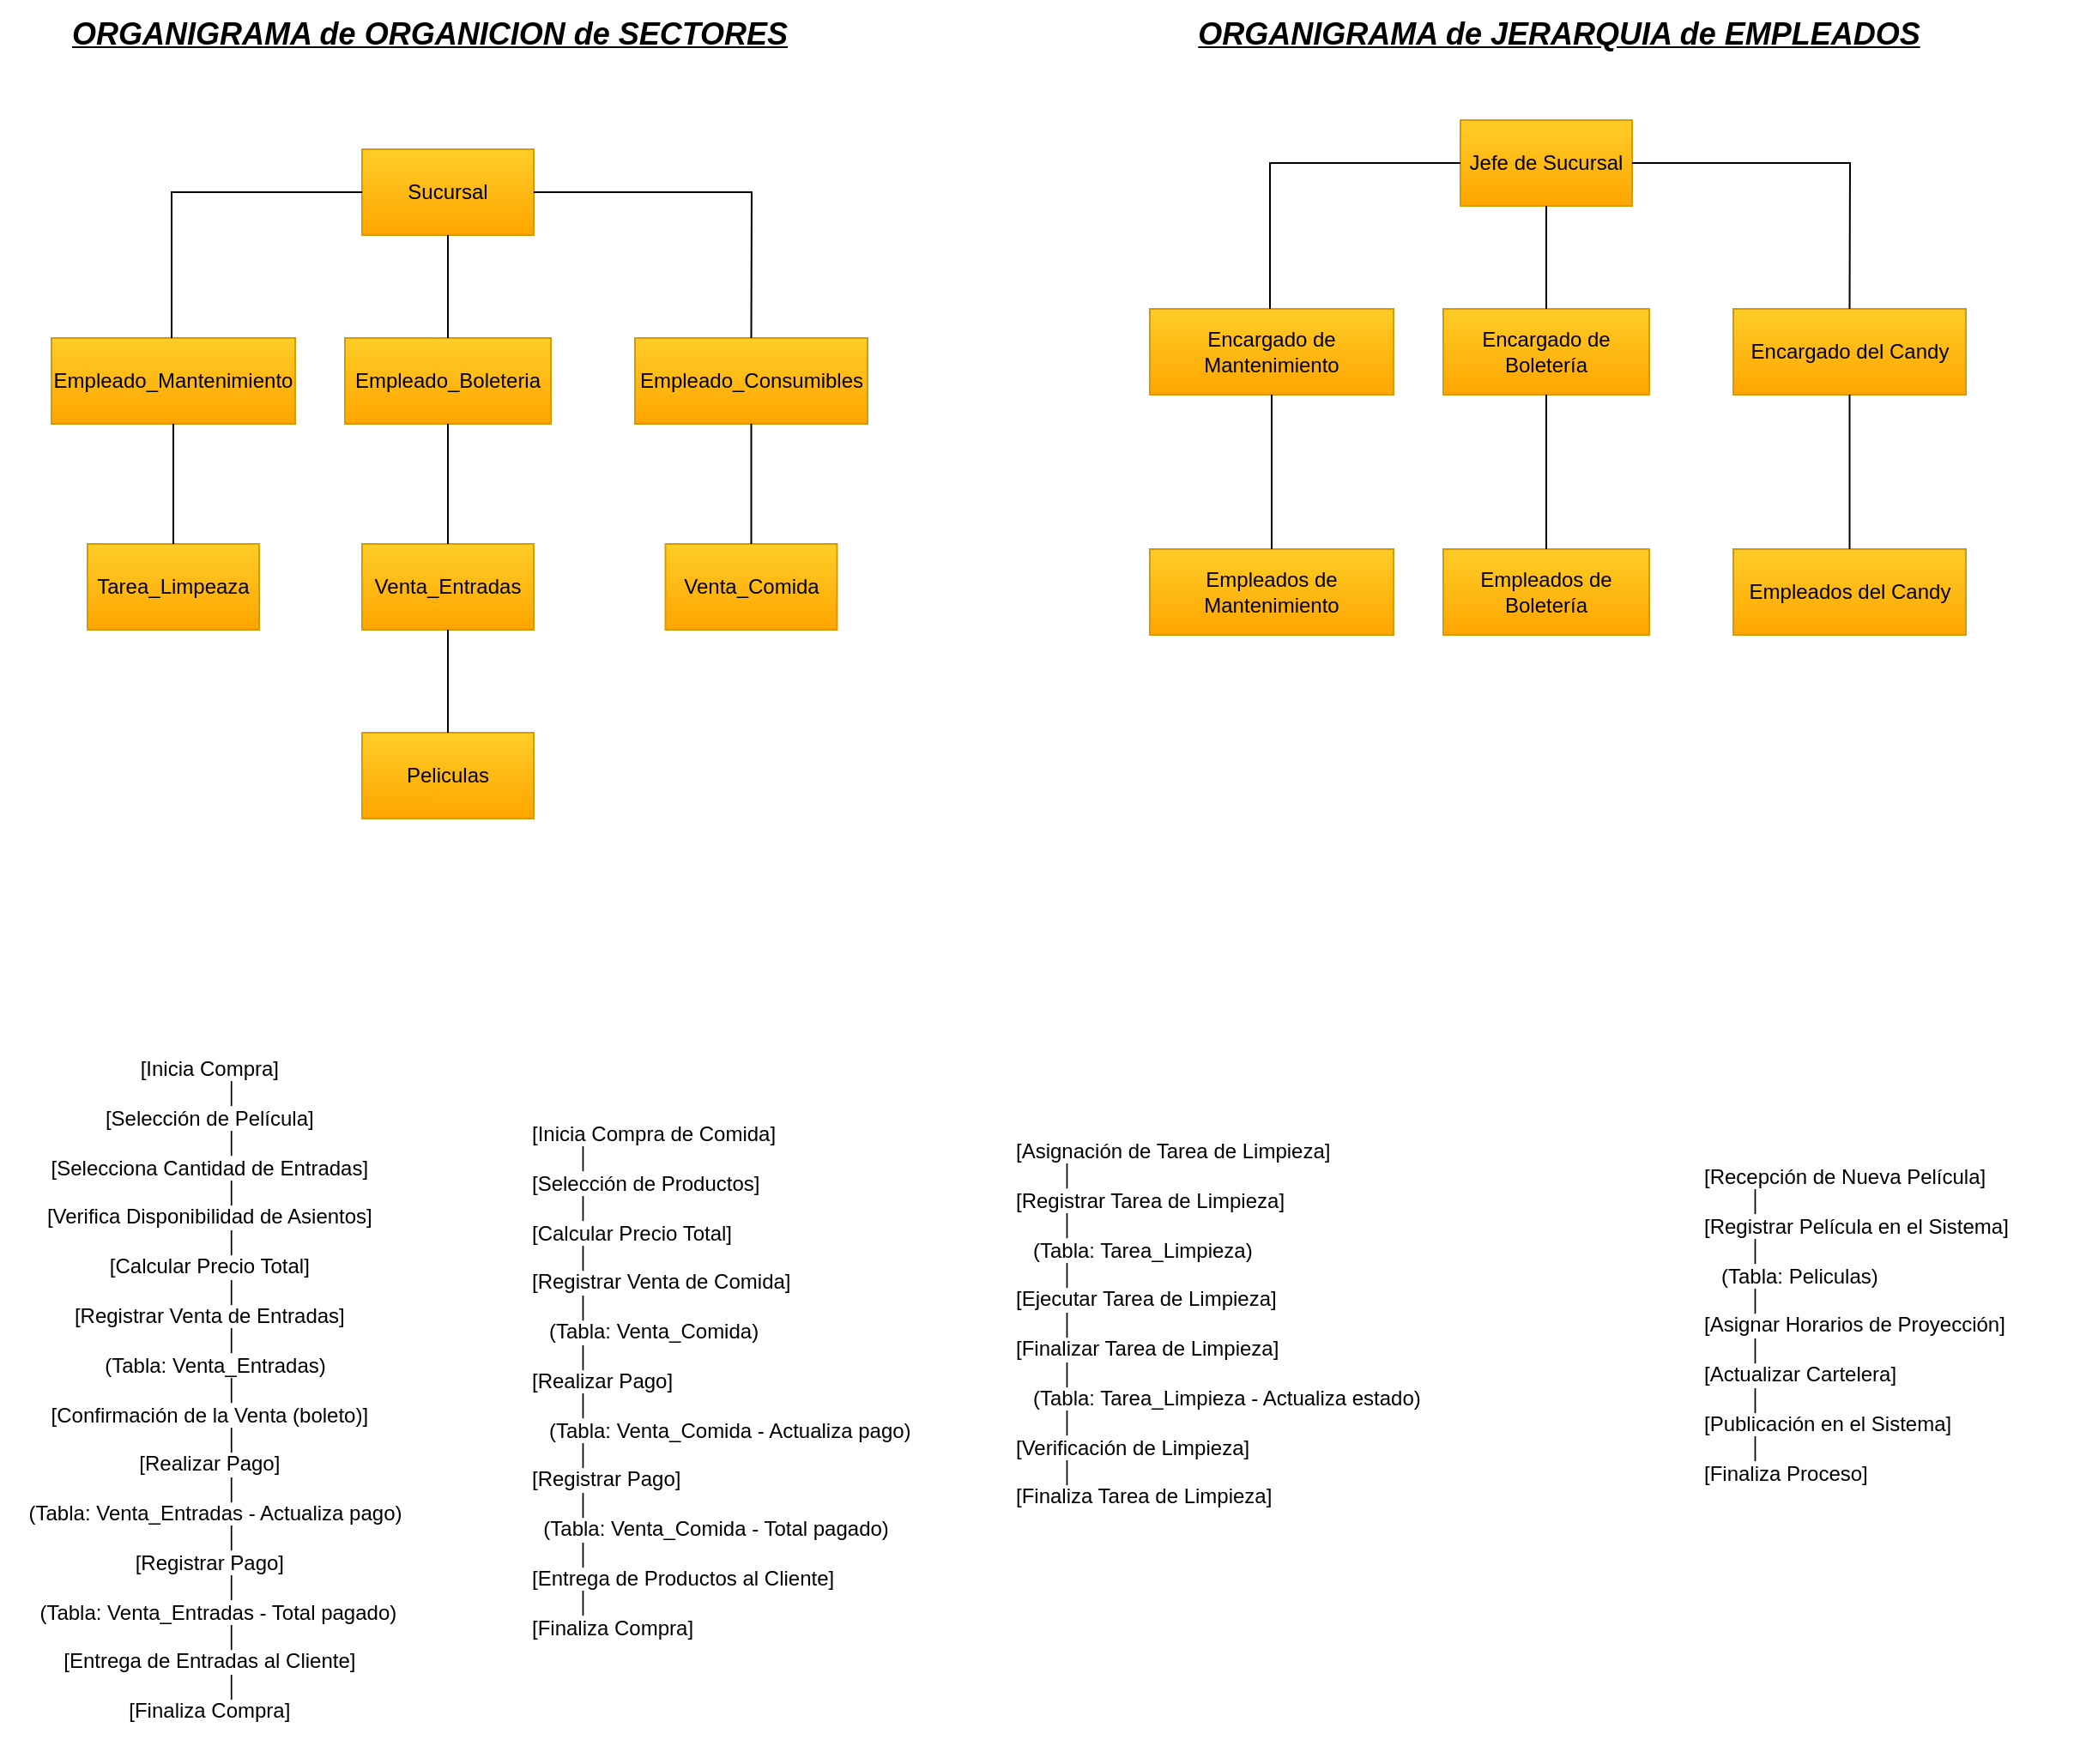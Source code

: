 <mxfile version="24.8.4">
  <diagram name="Página-1" id="1JRPIV7WGd91sIn-pRir">
    <mxGraphModel dx="994" dy="564" grid="1" gridSize="10" guides="1" tooltips="1" connect="1" arrows="1" fold="1" page="1" pageScale="1" pageWidth="827" pageHeight="1169" math="0" shadow="0">
      <root>
        <mxCell id="0" />
        <mxCell id="1" parent="0" />
        <mxCell id="mKxBOqEnbxrsm3muFIDF-4" value="Empleado_Boleteria" style="rounded=0;whiteSpace=wrap;html=1;fillColor=#ffcd28;gradientColor=#ffa500;strokeColor=#d79b00;" vertex="1" parent="1">
          <mxGeometry x="231" y="430" width="120" height="50" as="geometry" />
        </mxCell>
        <mxCell id="mKxBOqEnbxrsm3muFIDF-5" value="Sucursal" style="rounded=0;whiteSpace=wrap;html=1;fillColor=#ffcd28;gradientColor=#ffa500;strokeColor=#d79b00;" vertex="1" parent="1">
          <mxGeometry x="241" y="320" width="100" height="50" as="geometry" />
        </mxCell>
        <mxCell id="mKxBOqEnbxrsm3muFIDF-6" value="Empleado_Consumibles" style="rounded=0;whiteSpace=wrap;html=1;fillColor=#ffcd28;gradientColor=#ffa500;strokeColor=#d79b00;" vertex="1" parent="1">
          <mxGeometry x="400" y="430" width="135.5" height="50" as="geometry" />
        </mxCell>
        <mxCell id="mKxBOqEnbxrsm3muFIDF-7" value="Empleado_Mantenimiento" style="rounded=0;whiteSpace=wrap;html=1;fillColor=#ffcd28;gradientColor=#ffa500;strokeColor=#d79b00;" vertex="1" parent="1">
          <mxGeometry x="60" y="430" width="142" height="50" as="geometry" />
        </mxCell>
        <mxCell id="mKxBOqEnbxrsm3muFIDF-9" value="Venta_Comida" style="rounded=0;whiteSpace=wrap;html=1;fillColor=#ffcd28;gradientColor=#ffa500;strokeColor=#d79b00;" vertex="1" parent="1">
          <mxGeometry x="417.75" y="550" width="100" height="50" as="geometry" />
        </mxCell>
        <mxCell id="mKxBOqEnbxrsm3muFIDF-10" value="Venta_Entradas" style="rounded=0;whiteSpace=wrap;html=1;fillColor=#ffcd28;gradientColor=#ffa500;strokeColor=#d79b00;" vertex="1" parent="1">
          <mxGeometry x="241" y="550" width="100" height="50" as="geometry" />
        </mxCell>
        <mxCell id="mKxBOqEnbxrsm3muFIDF-11" value="Tarea_Limpeaza" style="rounded=0;whiteSpace=wrap;html=1;fillColor=#ffcd28;gradientColor=#ffa500;strokeColor=#d79b00;" vertex="1" parent="1">
          <mxGeometry x="81" y="550" width="100" height="50" as="geometry" />
        </mxCell>
        <mxCell id="mKxBOqEnbxrsm3muFIDF-12" value="Peliculas" style="rounded=0;whiteSpace=wrap;html=1;fillColor=#ffcd28;gradientColor=#ffa500;strokeColor=#d79b00;" vertex="1" parent="1">
          <mxGeometry x="241" y="660" width="100" height="50" as="geometry" />
        </mxCell>
        <mxCell id="mKxBOqEnbxrsm3muFIDF-18" value="" style="endArrow=none;html=1;rounded=0;entryX=0;entryY=0.5;entryDx=0;entryDy=0;" edge="1" parent="1" target="mKxBOqEnbxrsm3muFIDF-5">
          <mxGeometry width="50" height="50" relative="1" as="geometry">
            <mxPoint x="130" y="430" as="sourcePoint" />
            <mxPoint x="170" y="320" as="targetPoint" />
            <Array as="points">
              <mxPoint x="130" y="345" />
            </Array>
          </mxGeometry>
        </mxCell>
        <mxCell id="mKxBOqEnbxrsm3muFIDF-19" value="" style="endArrow=none;html=1;rounded=0;entryX=1;entryY=0.5;entryDx=0;entryDy=0;exitX=0.5;exitY=0;exitDx=0;exitDy=0;" edge="1" parent="1" source="mKxBOqEnbxrsm3muFIDF-6" target="mKxBOqEnbxrsm3muFIDF-5">
          <mxGeometry width="50" height="50" relative="1" as="geometry">
            <mxPoint x="460" y="400" as="sourcePoint" />
            <mxPoint x="510" y="350" as="targetPoint" />
            <Array as="points">
              <mxPoint x="468" y="345" />
            </Array>
          </mxGeometry>
        </mxCell>
        <mxCell id="mKxBOqEnbxrsm3muFIDF-20" value="" style="endArrow=none;html=1;rounded=0;entryX=0.5;entryY=1;entryDx=0;entryDy=0;exitX=0.5;exitY=0;exitDx=0;exitDy=0;" edge="1" parent="1" source="mKxBOqEnbxrsm3muFIDF-4" target="mKxBOqEnbxrsm3muFIDF-5">
          <mxGeometry width="50" height="50" relative="1" as="geometry">
            <mxPoint x="180" y="580" as="sourcePoint" />
            <mxPoint x="230" y="530" as="targetPoint" />
          </mxGeometry>
        </mxCell>
        <mxCell id="mKxBOqEnbxrsm3muFIDF-21" value="" style="endArrow=none;html=1;rounded=0;entryX=0.5;entryY=1;entryDx=0;entryDy=0;exitX=0.5;exitY=0;exitDx=0;exitDy=0;" edge="1" parent="1" source="mKxBOqEnbxrsm3muFIDF-11" target="mKxBOqEnbxrsm3muFIDF-7">
          <mxGeometry width="50" height="50" relative="1" as="geometry">
            <mxPoint x="40" y="570" as="sourcePoint" />
            <mxPoint x="90" y="520" as="targetPoint" />
          </mxGeometry>
        </mxCell>
        <mxCell id="mKxBOqEnbxrsm3muFIDF-22" value="" style="endArrow=none;html=1;rounded=0;entryX=0.5;entryY=1;entryDx=0;entryDy=0;exitX=0.5;exitY=0;exitDx=0;exitDy=0;" edge="1" parent="1" source="mKxBOqEnbxrsm3muFIDF-10" target="mKxBOqEnbxrsm3muFIDF-4">
          <mxGeometry width="50" height="50" relative="1" as="geometry">
            <mxPoint x="160" y="700" as="sourcePoint" />
            <mxPoint x="210" y="650" as="targetPoint" />
          </mxGeometry>
        </mxCell>
        <mxCell id="mKxBOqEnbxrsm3muFIDF-23" value="" style="endArrow=none;html=1;rounded=0;entryX=0.5;entryY=1;entryDx=0;entryDy=0;exitX=0.5;exitY=0;exitDx=0;exitDy=0;" edge="1" parent="1" source="mKxBOqEnbxrsm3muFIDF-9" target="mKxBOqEnbxrsm3muFIDF-6">
          <mxGeometry width="50" height="50" relative="1" as="geometry">
            <mxPoint x="380" y="570" as="sourcePoint" />
            <mxPoint x="430" y="520" as="targetPoint" />
          </mxGeometry>
        </mxCell>
        <mxCell id="mKxBOqEnbxrsm3muFIDF-24" value="" style="endArrow=none;html=1;rounded=0;entryX=0.5;entryY=1;entryDx=0;entryDy=0;exitX=0.5;exitY=0;exitDx=0;exitDy=0;" edge="1" parent="1" source="mKxBOqEnbxrsm3muFIDF-12" target="mKxBOqEnbxrsm3muFIDF-10">
          <mxGeometry width="50" height="50" relative="1" as="geometry">
            <mxPoint x="90" y="710" as="sourcePoint" />
            <mxPoint x="140" y="660" as="targetPoint" />
          </mxGeometry>
        </mxCell>
        <mxCell id="mKxBOqEnbxrsm3muFIDF-25" value="Encargado de Boletería" style="rounded=0;whiteSpace=wrap;html=1;fillColor=#ffcd28;gradientColor=#ffa500;strokeColor=#d79b00;" vertex="1" parent="1">
          <mxGeometry x="871" y="413" width="120" height="50" as="geometry" />
        </mxCell>
        <mxCell id="mKxBOqEnbxrsm3muFIDF-26" value="Jefe de Sucursal" style="rounded=0;whiteSpace=wrap;html=1;fillColor=#ffcd28;gradientColor=#ffa500;strokeColor=#d79b00;" vertex="1" parent="1">
          <mxGeometry x="881" y="303" width="100" height="50" as="geometry" />
        </mxCell>
        <mxCell id="mKxBOqEnbxrsm3muFIDF-27" value="Encargado del Candy" style="rounded=0;whiteSpace=wrap;html=1;fillColor=#ffcd28;gradientColor=#ffa500;strokeColor=#d79b00;" vertex="1" parent="1">
          <mxGeometry x="1040" y="413" width="135.5" height="50" as="geometry" />
        </mxCell>
        <mxCell id="mKxBOqEnbxrsm3muFIDF-28" value="Encargado de Mantenimiento" style="rounded=0;whiteSpace=wrap;html=1;fillColor=#ffcd28;gradientColor=#ffa500;strokeColor=#d79b00;" vertex="1" parent="1">
          <mxGeometry x="700" y="413" width="142" height="50" as="geometry" />
        </mxCell>
        <mxCell id="mKxBOqEnbxrsm3muFIDF-29" value="" style="endArrow=none;html=1;rounded=0;entryX=0;entryY=0.5;entryDx=0;entryDy=0;" edge="1" parent="1" target="mKxBOqEnbxrsm3muFIDF-26">
          <mxGeometry width="50" height="50" relative="1" as="geometry">
            <mxPoint x="770" y="413" as="sourcePoint" />
            <mxPoint x="810" y="303" as="targetPoint" />
            <Array as="points">
              <mxPoint x="770" y="328" />
            </Array>
          </mxGeometry>
        </mxCell>
        <mxCell id="mKxBOqEnbxrsm3muFIDF-30" value="" style="endArrow=none;html=1;rounded=0;entryX=1;entryY=0.5;entryDx=0;entryDy=0;exitX=0.5;exitY=0;exitDx=0;exitDy=0;" edge="1" parent="1" source="mKxBOqEnbxrsm3muFIDF-27" target="mKxBOqEnbxrsm3muFIDF-26">
          <mxGeometry width="50" height="50" relative="1" as="geometry">
            <mxPoint x="1100" y="383" as="sourcePoint" />
            <mxPoint x="1150" y="333" as="targetPoint" />
            <Array as="points">
              <mxPoint x="1108" y="328" />
            </Array>
          </mxGeometry>
        </mxCell>
        <mxCell id="mKxBOqEnbxrsm3muFIDF-31" value="" style="endArrow=none;html=1;rounded=0;entryX=0.5;entryY=1;entryDx=0;entryDy=0;exitX=0.5;exitY=0;exitDx=0;exitDy=0;" edge="1" parent="1" source="mKxBOqEnbxrsm3muFIDF-25" target="mKxBOqEnbxrsm3muFIDF-26">
          <mxGeometry width="50" height="50" relative="1" as="geometry">
            <mxPoint x="820" y="563" as="sourcePoint" />
            <mxPoint x="870" y="513" as="targetPoint" />
          </mxGeometry>
        </mxCell>
        <mxCell id="mKxBOqEnbxrsm3muFIDF-32" value="&lt;font style=&quot;font-size: 18px;&quot;&gt;&lt;b&gt;&lt;i&gt;&lt;u&gt;ORGANIGRAMA de ORGANICION de SECTORES&lt;/u&gt;&lt;/i&gt;&lt;/b&gt;&lt;/font&gt;" style="text;html=1;align=center;verticalAlign=middle;resizable=0;points=[];autosize=1;strokeColor=none;fillColor=none;" vertex="1" parent="1">
          <mxGeometry x="60" y="233" width="440" height="40" as="geometry" />
        </mxCell>
        <mxCell id="mKxBOqEnbxrsm3muFIDF-33" value="&lt;font style=&quot;font-size: 18px;&quot;&gt;&lt;b&gt;&lt;i&gt;&lt;u&gt;ORGANIGRAMA de JERARQUIA de EMPLEADOS&lt;/u&gt;&lt;/i&gt;&lt;/b&gt;&lt;/font&gt;" style="text;html=1;align=center;verticalAlign=middle;resizable=0;points=[];autosize=1;strokeColor=none;fillColor=none;" vertex="1" parent="1">
          <mxGeometry x="717.75" y="233" width="440" height="40" as="geometry" />
        </mxCell>
        <mxCell id="mKxBOqEnbxrsm3muFIDF-34" value="Empleados de Boletería" style="rounded=0;whiteSpace=wrap;html=1;fillColor=#ffcd28;gradientColor=#ffa500;strokeColor=#d79b00;" vertex="1" parent="1">
          <mxGeometry x="871" y="553" width="120" height="50" as="geometry" />
        </mxCell>
        <mxCell id="mKxBOqEnbxrsm3muFIDF-35" value="Empleados del Candy" style="rounded=0;whiteSpace=wrap;html=1;fillColor=#ffcd28;gradientColor=#ffa500;strokeColor=#d79b00;" vertex="1" parent="1">
          <mxGeometry x="1040" y="553" width="135.5" height="50" as="geometry" />
        </mxCell>
        <mxCell id="mKxBOqEnbxrsm3muFIDF-36" value="Empleados de Mantenimiento" style="rounded=0;whiteSpace=wrap;html=1;fillColor=#ffcd28;gradientColor=#ffa500;strokeColor=#d79b00;" vertex="1" parent="1">
          <mxGeometry x="700" y="553" width="142" height="50" as="geometry" />
        </mxCell>
        <mxCell id="mKxBOqEnbxrsm3muFIDF-37" value="" style="endArrow=none;html=1;rounded=0;entryX=0.5;entryY=1;entryDx=0;entryDy=0;exitX=0.5;exitY=0;exitDx=0;exitDy=0;" edge="1" parent="1" source="mKxBOqEnbxrsm3muFIDF-36" target="mKxBOqEnbxrsm3muFIDF-28">
          <mxGeometry width="50" height="50" relative="1" as="geometry">
            <mxPoint x="760" y="713" as="sourcePoint" />
            <mxPoint x="810" y="663" as="targetPoint" />
          </mxGeometry>
        </mxCell>
        <mxCell id="mKxBOqEnbxrsm3muFIDF-38" value="" style="endArrow=none;html=1;rounded=0;entryX=0.5;entryY=1;entryDx=0;entryDy=0;exitX=0.5;exitY=0;exitDx=0;exitDy=0;" edge="1" parent="1" source="mKxBOqEnbxrsm3muFIDF-34" target="mKxBOqEnbxrsm3muFIDF-25">
          <mxGeometry width="50" height="50" relative="1" as="geometry">
            <mxPoint x="850" y="703" as="sourcePoint" />
            <mxPoint x="900" y="653" as="targetPoint" />
          </mxGeometry>
        </mxCell>
        <mxCell id="mKxBOqEnbxrsm3muFIDF-39" value="" style="endArrow=none;html=1;rounded=0;entryX=0.5;entryY=1;entryDx=0;entryDy=0;exitX=0.5;exitY=0;exitDx=0;exitDy=0;" edge="1" parent="1" source="mKxBOqEnbxrsm3muFIDF-35" target="mKxBOqEnbxrsm3muFIDF-27">
          <mxGeometry width="50" height="50" relative="1" as="geometry">
            <mxPoint x="890" y="683" as="sourcePoint" />
            <mxPoint x="940" y="633" as="targetPoint" />
          </mxGeometry>
        </mxCell>
        <mxCell id="mKxBOqEnbxrsm3muFIDF-40" value="&lt;div&gt;[Inicia Compra]&amp;nbsp;&amp;nbsp;&lt;/div&gt;&lt;div&gt;&amp;nbsp; &amp;nbsp; &amp;nbsp; &amp;nbsp; │&amp;nbsp;&amp;nbsp;&lt;/div&gt;&lt;div&gt;[Selección de Película]&amp;nbsp;&amp;nbsp;&lt;/div&gt;&lt;div&gt;&amp;nbsp; &amp;nbsp; &amp;nbsp; &amp;nbsp; │&amp;nbsp;&amp;nbsp;&lt;/div&gt;&lt;div&gt;[Selecciona Cantidad de Entradas]&amp;nbsp;&amp;nbsp;&lt;/div&gt;&lt;div&gt;&amp;nbsp; &amp;nbsp; &amp;nbsp; &amp;nbsp; │&amp;nbsp;&amp;nbsp;&lt;/div&gt;&lt;div&gt;[Verifica Disponibilidad de Asientos]&amp;nbsp;&amp;nbsp;&lt;/div&gt;&lt;div&gt;&amp;nbsp; &amp;nbsp; &amp;nbsp; &amp;nbsp; │&amp;nbsp;&amp;nbsp;&lt;/div&gt;&lt;div&gt;[Calcular Precio Total]&amp;nbsp;&amp;nbsp;&lt;/div&gt;&lt;div&gt;&amp;nbsp; &amp;nbsp; &amp;nbsp; &amp;nbsp; │&amp;nbsp;&amp;nbsp;&lt;/div&gt;&lt;div&gt;[Registrar Venta de Entradas]&amp;nbsp;&amp;nbsp;&lt;/div&gt;&lt;div&gt;&amp;nbsp; &amp;nbsp; &amp;nbsp; &amp;nbsp; │&amp;nbsp;&amp;nbsp;&lt;/div&gt;&lt;div&gt;&amp;nbsp; (Tabla: Venta_Entradas)&amp;nbsp;&amp;nbsp;&lt;/div&gt;&lt;div&gt;&amp;nbsp; &amp;nbsp; &amp;nbsp; &amp;nbsp; │&amp;nbsp;&amp;nbsp;&lt;/div&gt;&lt;div&gt;[Confirmación de la Venta (boleto)]&amp;nbsp;&amp;nbsp;&lt;/div&gt;&lt;div&gt;&amp;nbsp; &amp;nbsp; &amp;nbsp; &amp;nbsp; │&amp;nbsp;&amp;nbsp;&lt;/div&gt;&lt;div&gt;[Realizar Pago]&amp;nbsp;&amp;nbsp;&lt;/div&gt;&lt;div&gt;&amp;nbsp; &amp;nbsp; &amp;nbsp; &amp;nbsp; │&amp;nbsp;&amp;nbsp;&lt;/div&gt;&lt;div&gt;&amp;nbsp; (Tabla: Venta_Entradas - Actualiza pago)&amp;nbsp;&amp;nbsp;&lt;/div&gt;&lt;div&gt;&amp;nbsp; &amp;nbsp; &amp;nbsp; &amp;nbsp; │&amp;nbsp;&amp;nbsp;&lt;/div&gt;&lt;div&gt;[Registrar Pago]&amp;nbsp;&amp;nbsp;&lt;/div&gt;&lt;div&gt;&amp;nbsp; &amp;nbsp; &amp;nbsp; &amp;nbsp; │&amp;nbsp;&amp;nbsp;&lt;/div&gt;&lt;div&gt;&amp;nbsp; &amp;nbsp;(Tabla: Venta_Entradas - Total pagado)&amp;nbsp;&amp;nbsp;&lt;/div&gt;&lt;div&gt;&amp;nbsp; &amp;nbsp; &amp;nbsp; &amp;nbsp; │&amp;nbsp;&amp;nbsp;&lt;/div&gt;&lt;div&gt;[Entrega de Entradas al Cliente]&amp;nbsp;&amp;nbsp;&lt;/div&gt;&lt;div&gt;&amp;nbsp; &amp;nbsp; &amp;nbsp; &amp;nbsp; │&amp;nbsp;&amp;nbsp;&lt;/div&gt;&lt;div&gt;[Finaliza Compra]&amp;nbsp;&amp;nbsp;&lt;/div&gt;&lt;div&gt;&lt;br&gt;&lt;/div&gt;" style="text;html=1;align=center;verticalAlign=middle;resizable=0;points=[];autosize=1;strokeColor=none;fillColor=none;" vertex="1" parent="1">
          <mxGeometry x="30" y="840" width="250" height="420" as="geometry" />
        </mxCell>
        <mxCell id="mKxBOqEnbxrsm3muFIDF-41" value="[Inicia Compra de Comida]  &#xa;        │  &#xa;[Selección de Productos]  &#xa;        │  &#xa;[Calcular Precio Total]  &#xa;        │  &#xa;[Registrar Venta de Comida]  &#xa;        │  &#xa;   (Tabla: Venta_Comida)  &#xa;        │  &#xa;[Realizar Pago]  &#xa;        │  &#xa;   (Tabla: Venta_Comida - Actualiza pago)  &#xa;        │  &#xa;[Registrar Pago]  &#xa;        │  &#xa;  (Tabla: Venta_Comida - Total pagado)  &#xa;        │  &#xa;[Entrega de Productos al Cliente]  &#xa;        │  &#xa;[Finaliza Compra]" style="text;whiteSpace=wrap;" vertex="1" parent="1">
          <mxGeometry x="337.75" y="880" width="260" height="330" as="geometry" />
        </mxCell>
        <mxCell id="mKxBOqEnbxrsm3muFIDF-42" value="[Asignación de Tarea de Limpieza]  &#xa;        │  &#xa;[Registrar Tarea de Limpieza]  &#xa;        │  &#xa;   (Tabla: Tarea_Limpieza)  &#xa;        │  &#xa;[Ejecutar Tarea de Limpieza]  &#xa;        │  &#xa;[Finalizar Tarea de Limpieza]  &#xa;        │  &#xa;   (Tabla: Tarea_Limpieza - Actualiza estado)  &#xa;        │  &#xa;[Verificación de Limpieza]  &#xa;        │  &#xa;[Finaliza Tarea de Limpieza]" style="text;whiteSpace=wrap;" vertex="1" parent="1">
          <mxGeometry x="620" y="890" width="280" height="240" as="geometry" />
        </mxCell>
        <mxCell id="mKxBOqEnbxrsm3muFIDF-43" value="[Recepción de Nueva Película]  &#xa;        │  &#xa;[Registrar Película en el Sistema]  &#xa;        │  &#xa;   (Tabla: Peliculas)  &#xa;        │  &#xa;[Asignar Horarios de Proyección]  &#xa;        │  &#xa;[Actualizar Cartelera]  &#xa;        │  &#xa;[Publicación en el Sistema]  &#xa;        │  &#xa;[Finaliza Proceso]" style="text;whiteSpace=wrap;" vertex="1" parent="1">
          <mxGeometry x="1021" y="905" width="220" height="210" as="geometry" />
        </mxCell>
      </root>
    </mxGraphModel>
  </diagram>
</mxfile>
